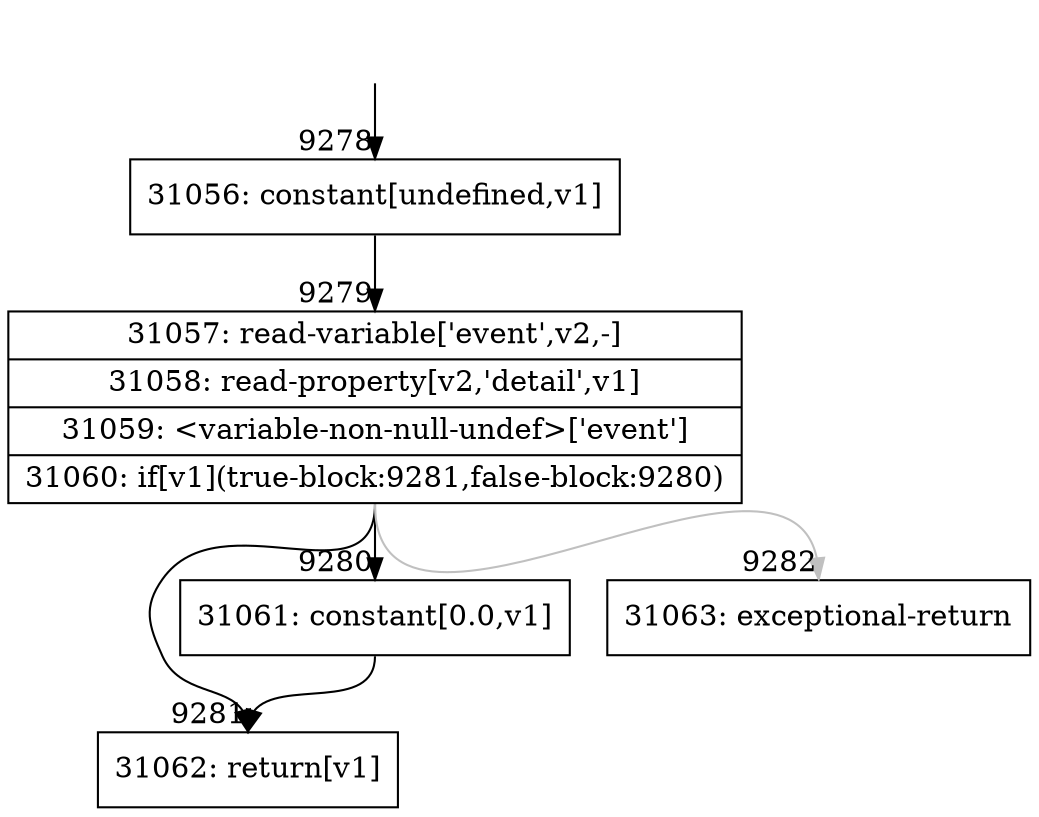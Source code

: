 digraph {
rankdir="TD"
BB_entry680[shape=none,label=""];
BB_entry680 -> BB9278 [tailport=s, headport=n, headlabel="    9278"]
BB9278 [shape=record label="{31056: constant[undefined,v1]}" ] 
BB9278 -> BB9279 [tailport=s, headport=n, headlabel="      9279"]
BB9279 [shape=record label="{31057: read-variable['event',v2,-]|31058: read-property[v2,'detail',v1]|31059: \<variable-non-null-undef\>['event']|31060: if[v1](true-block:9281,false-block:9280)}" ] 
BB9279 -> BB9281 [tailport=s, headport=n, headlabel="      9281"]
BB9279 -> BB9280 [tailport=s, headport=n, headlabel="      9280"]
BB9279 -> BB9282 [tailport=s, headport=n, color=gray, headlabel="      9282"]
BB9280 [shape=record label="{31061: constant[0.0,v1]}" ] 
BB9280 -> BB9281 [tailport=s, headport=n]
BB9281 [shape=record label="{31062: return[v1]}" ] 
BB9282 [shape=record label="{31063: exceptional-return}" ] 
//#$~ 16432
}
